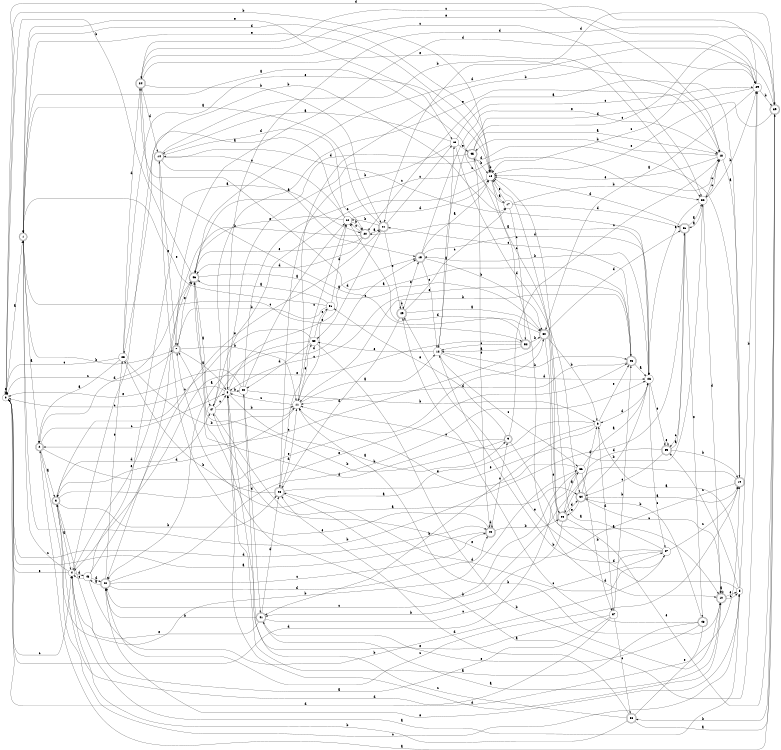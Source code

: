 digraph n43_6 {
__start0 [label="" shape="none"];

rankdir=LR;
size="8,5";

s0 [style="filled", color="black", fillcolor="white" shape="circle", label="0"];
s1 [style="rounded,filled", color="black", fillcolor="white" shape="doublecircle", label="1"];
s2 [style="rounded,filled", color="black", fillcolor="white" shape="doublecircle", label="2"];
s3 [style="rounded,filled", color="black", fillcolor="white" shape="doublecircle", label="3"];
s4 [style="filled", color="black", fillcolor="white" shape="circle", label="4"];
s5 [style="filled", color="black", fillcolor="white" shape="circle", label="5"];
s6 [style="filled", color="black", fillcolor="white" shape="circle", label="6"];
s7 [style="rounded,filled", color="black", fillcolor="white" shape="doublecircle", label="7"];
s8 [style="filled", color="black", fillcolor="white" shape="circle", label="8"];
s9 [style="rounded,filled", color="black", fillcolor="white" shape="doublecircle", label="9"];
s10 [style="rounded,filled", color="black", fillcolor="white" shape="doublecircle", label="10"];
s11 [style="filled", color="black", fillcolor="white" shape="circle", label="11"];
s12 [style="filled", color="black", fillcolor="white" shape="circle", label="12"];
s13 [style="filled", color="black", fillcolor="white" shape="circle", label="13"];
s14 [style="rounded,filled", color="black", fillcolor="white" shape="doublecircle", label="14"];
s15 [style="rounded,filled", color="black", fillcolor="white" shape="doublecircle", label="15"];
s16 [style="filled", color="black", fillcolor="white" shape="circle", label="16"];
s17 [style="filled", color="black", fillcolor="white" shape="circle", label="17"];
s18 [style="filled", color="black", fillcolor="white" shape="circle", label="18"];
s19 [style="rounded,filled", color="black", fillcolor="white" shape="doublecircle", label="19"];
s20 [style="rounded,filled", color="black", fillcolor="white" shape="doublecircle", label="20"];
s21 [style="rounded,filled", color="black", fillcolor="white" shape="doublecircle", label="21"];
s22 [style="filled", color="black", fillcolor="white" shape="circle", label="22"];
s23 [style="filled", color="black", fillcolor="white" shape="circle", label="23"];
s24 [style="rounded,filled", color="black", fillcolor="white" shape="doublecircle", label="24"];
s25 [style="rounded,filled", color="black", fillcolor="white" shape="doublecircle", label="25"];
s26 [style="filled", color="black", fillcolor="white" shape="circle", label="26"];
s27 [style="filled", color="black", fillcolor="white" shape="circle", label="27"];
s28 [style="rounded,filled", color="black", fillcolor="white" shape="doublecircle", label="28"];
s29 [style="filled", color="black", fillcolor="white" shape="circle", label="29"];
s30 [style="rounded,filled", color="black", fillcolor="white" shape="doublecircle", label="30"];
s31 [style="rounded,filled", color="black", fillcolor="white" shape="doublecircle", label="31"];
s32 [style="filled", color="black", fillcolor="white" shape="circle", label="32"];
s33 [style="rounded,filled", color="black", fillcolor="white" shape="doublecircle", label="33"];
s34 [style="rounded,filled", color="black", fillcolor="white" shape="doublecircle", label="34"];
s35 [style="rounded,filled", color="black", fillcolor="white" shape="doublecircle", label="35"];
s36 [style="filled", color="black", fillcolor="white" shape="circle", label="36"];
s37 [style="filled", color="black", fillcolor="white" shape="circle", label="37"];
s38 [style="rounded,filled", color="black", fillcolor="white" shape="doublecircle", label="38"];
s39 [style="rounded,filled", color="black", fillcolor="white" shape="doublecircle", label="39"];
s40 [style="filled", color="black", fillcolor="white" shape="circle", label="40"];
s41 [style="rounded,filled", color="black", fillcolor="white" shape="doublecircle", label="41"];
s42 [style="rounded,filled", color="black", fillcolor="white" shape="doublecircle", label="42"];
s43 [style="filled", color="black", fillcolor="white" shape="circle", label="43"];
s44 [style="rounded,filled", color="black", fillcolor="white" shape="doublecircle", label="44"];
s45 [style="rounded,filled", color="black", fillcolor="white" shape="doublecircle", label="45"];
s46 [style="rounded,filled", color="black", fillcolor="white" shape="doublecircle", label="46"];
s47 [style="filled", color="black", fillcolor="white" shape="circle", label="47"];
s48 [style="rounded,filled", color="black", fillcolor="white" shape="doublecircle", label="48"];
s49 [style="rounded,filled", color="black", fillcolor="white" shape="doublecircle", label="49"];
s50 [style="filled", color="black", fillcolor="white" shape="circle", label="50"];
s51 [style="filled", color="black", fillcolor="white" shape="circle", label="51"];
s52 [style="rounded,filled", color="black", fillcolor="white" shape="doublecircle", label="52"];
s0 -> s1 [label="a"];
s0 -> s16 [label="b"];
s0 -> s4 [label="c"];
s0 -> s44 [label="d"];
s0 -> s0 [label="e"];
s1 -> s2 [label="a"];
s1 -> s7 [label="b"];
s1 -> s52 [label="c"];
s1 -> s16 [label="d"];
s1 -> s13 [label="e"];
s2 -> s3 [label="a"];
s2 -> s36 [label="b"];
s2 -> s8 [label="c"];
s2 -> s46 [label="d"];
s2 -> s30 [label="e"];
s3 -> s4 [label="a"];
s3 -> s28 [label="b"];
s3 -> s5 [label="c"];
s3 -> s47 [label="d"];
s3 -> s25 [label="e"];
s4 -> s5 [label="a"];
s4 -> s17 [label="b"];
s4 -> s1 [label="c"];
s4 -> s43 [label="d"];
s4 -> s0 [label="e"];
s5 -> s6 [label="a"];
s5 -> s29 [label="b"];
s5 -> s33 [label="c"];
s5 -> s16 [label="d"];
s5 -> s42 [label="e"];
s6 -> s7 [label="a"];
s6 -> s41 [label="b"];
s6 -> s11 [label="c"];
s6 -> s37 [label="d"];
s6 -> s25 [label="e"];
s7 -> s8 [label="a"];
s7 -> s11 [label="b"];
s7 -> s0 [label="c"];
s7 -> s29 [label="d"];
s7 -> s46 [label="e"];
s8 -> s9 [label="a"];
s8 -> s40 [label="b"];
s8 -> s0 [label="c"];
s8 -> s39 [label="d"];
s8 -> s15 [label="e"];
s9 -> s10 [label="a"];
s9 -> s46 [label="b"];
s9 -> s18 [label="c"];
s9 -> s7 [label="d"];
s9 -> s51 [label="e"];
s10 -> s10 [label="a"];
s10 -> s11 [label="b"];
s10 -> s5 [label="c"];
s10 -> s8 [label="d"];
s10 -> s5 [label="e"];
s11 -> s12 [label="a"];
s11 -> s29 [label="b"];
s11 -> s8 [label="c"];
s11 -> s3 [label="d"];
s11 -> s50 [label="e"];
s12 -> s13 [label="a"];
s12 -> s25 [label="b"];
s12 -> s36 [label="c"];
s12 -> s26 [label="d"];
s12 -> s50 [label="e"];
s13 -> s14 [label="a"];
s13 -> s28 [label="b"];
s13 -> s29 [label="c"];
s13 -> s34 [label="d"];
s13 -> s45 [label="e"];
s14 -> s15 [label="a"];
s14 -> s18 [label="b"];
s14 -> s26 [label="c"];
s14 -> s20 [label="d"];
s14 -> s7 [label="e"];
s15 -> s16 [label="a"];
s15 -> s30 [label="b"];
s15 -> s12 [label="c"];
s15 -> s26 [label="d"];
s15 -> s18 [label="e"];
s16 -> s17 [label="a"];
s16 -> s16 [label="b"];
s16 -> s47 [label="c"];
s16 -> s10 [label="d"];
s16 -> s1 [label="e"];
s17 -> s1 [label="a"];
s17 -> s18 [label="b"];
s17 -> s52 [label="c"];
s17 -> s31 [label="d"];
s17 -> s16 [label="e"];
s18 -> s19 [label="a"];
s18 -> s45 [label="b"];
s18 -> s32 [label="c"];
s18 -> s0 [label="d"];
s18 -> s16 [label="e"];
s19 -> s20 [label="a"];
s19 -> s46 [label="b"];
s19 -> s42 [label="c"];
s19 -> s8 [label="d"];
s19 -> s47 [label="e"];
s20 -> s21 [label="a"];
s20 -> s42 [label="b"];
s20 -> s22 [label="c"];
s20 -> s46 [label="d"];
s20 -> s46 [label="e"];
s21 -> s1 [label="a"];
s21 -> s22 [label="b"];
s21 -> s13 [label="c"];
s21 -> s50 [label="d"];
s21 -> s49 [label="e"];
s22 -> s23 [label="a"];
s22 -> s20 [label="b"];
s22 -> s14 [label="c"];
s22 -> s16 [label="d"];
s22 -> s46 [label="e"];
s23 -> s2 [label="a"];
s23 -> s11 [label="b"];
s23 -> s0 [label="c"];
s23 -> s24 [label="d"];
s23 -> s16 [label="e"];
s24 -> s25 [label="a"];
s24 -> s21 [label="b"];
s24 -> s32 [label="c"];
s24 -> s14 [label="d"];
s24 -> s32 [label="e"];
s25 -> s26 [label="a"];
s25 -> s11 [label="b"];
s25 -> s21 [label="c"];
s25 -> s11 [label="d"];
s25 -> s8 [label="e"];
s26 -> s20 [label="a"];
s26 -> s15 [label="b"];
s26 -> s27 [label="c"];
s26 -> s6 [label="d"];
s26 -> s33 [label="e"];
s27 -> s16 [label="a"];
s27 -> s12 [label="b"];
s27 -> s19 [label="c"];
s27 -> s28 [label="d"];
s27 -> s49 [label="e"];
s28 -> s29 [label="a"];
s28 -> s23 [label="b"];
s28 -> s22 [label="c"];
s28 -> s11 [label="d"];
s28 -> s32 [label="e"];
s29 -> s30 [label="a"];
s29 -> s39 [label="b"];
s29 -> s24 [label="c"];
s29 -> s12 [label="d"];
s29 -> s24 [label="e"];
s30 -> s24 [label="a"];
s30 -> s6 [label="b"];
s30 -> s2 [label="c"];
s30 -> s31 [label="d"];
s30 -> s35 [label="e"];
s31 -> s32 [label="a"];
s31 -> s1 [label="b"];
s31 -> s33 [label="c"];
s31 -> s16 [label="d"];
s31 -> s48 [label="e"];
s32 -> s31 [label="a"];
s32 -> s29 [label="b"];
s32 -> s18 [label="c"];
s32 -> s10 [label="d"];
s32 -> s26 [label="e"];
s33 -> s31 [label="a"];
s33 -> s19 [label="b"];
s33 -> s34 [label="c"];
s33 -> s35 [label="d"];
s33 -> s33 [label="e"];
s34 -> s19 [label="a"];
s34 -> s26 [label="b"];
s34 -> s10 [label="c"];
s34 -> s6 [label="d"];
s34 -> s35 [label="e"];
s35 -> s36 [label="a"];
s35 -> s41 [label="b"];
s35 -> s45 [label="c"];
s35 -> s34 [label="d"];
s35 -> s39 [label="e"];
s36 -> s26 [label="a"];
s36 -> s37 [label="b"];
s36 -> s42 [label="c"];
s36 -> s0 [label="d"];
s36 -> s11 [label="e"];
s37 -> s4 [label="a"];
s37 -> s25 [label="b"];
s37 -> s38 [label="c"];
s37 -> s0 [label="d"];
s37 -> s8 [label="e"];
s38 -> s39 [label="a"];
s38 -> s4 [label="b"];
s38 -> s40 [label="c"];
s38 -> s28 [label="d"];
s38 -> s19 [label="e"];
s39 -> s2 [label="a"];
s39 -> s38 [label="b"];
s39 -> s16 [label="c"];
s39 -> s21 [label="d"];
s39 -> s16 [label="e"];
s40 -> s22 [label="a"];
s40 -> s6 [label="b"];
s40 -> s32 [label="c"];
s40 -> s41 [label="d"];
s40 -> s0 [label="e"];
s41 -> s10 [label="a"];
s41 -> s42 [label="b"];
s41 -> s27 [label="c"];
s41 -> s28 [label="d"];
s41 -> s3 [label="e"];
s42 -> s43 [label="a"];
s42 -> s26 [label="b"];
s42 -> s44 [label="c"];
s42 -> s44 [label="d"];
s42 -> s23 [label="e"];
s43 -> s20 [label="a"];
s43 -> s27 [label="b"];
s43 -> s4 [label="c"];
s43 -> s42 [label="d"];
s43 -> s21 [label="e"];
s44 -> s0 [label="a"];
s44 -> s35 [label="b"];
s44 -> s9 [label="c"];
s44 -> s44 [label="d"];
s44 -> s14 [label="e"];
s45 -> s18 [label="a"];
s45 -> s16 [label="b"];
s45 -> s39 [label="c"];
s45 -> s46 [label="d"];
s45 -> s44 [label="e"];
s46 -> s47 [label="a"];
s46 -> s0 [label="b"];
s46 -> s30 [label="c"];
s46 -> s29 [label="d"];
s46 -> s4 [label="e"];
s47 -> s34 [label="a"];
s47 -> s11 [label="b"];
s47 -> s8 [label="c"];
s47 -> s15 [label="d"];
s47 -> s18 [label="e"];
s48 -> s8 [label="a"];
s48 -> s34 [label="b"];
s48 -> s49 [label="c"];
s48 -> s3 [label="d"];
s48 -> s41 [label="e"];
s49 -> s30 [label="a"];
s49 -> s49 [label="b"];
s49 -> s17 [label="c"];
s49 -> s28 [label="d"];
s49 -> s15 [label="e"];
s50 -> s42 [label="a"];
s50 -> s10 [label="b"];
s50 -> s3 [label="c"];
s50 -> s40 [label="d"];
s50 -> s51 [label="e"];
s51 -> s46 [label="a"];
s51 -> s7 [label="b"];
s51 -> s11 [label="c"];
s51 -> s22 [label="d"];
s51 -> s1 [label="e"];
s52 -> s12 [label="a"];
s52 -> s30 [label="b"];
s52 -> s12 [label="c"];
s52 -> s22 [label="d"];
s52 -> s4 [label="e"];

}